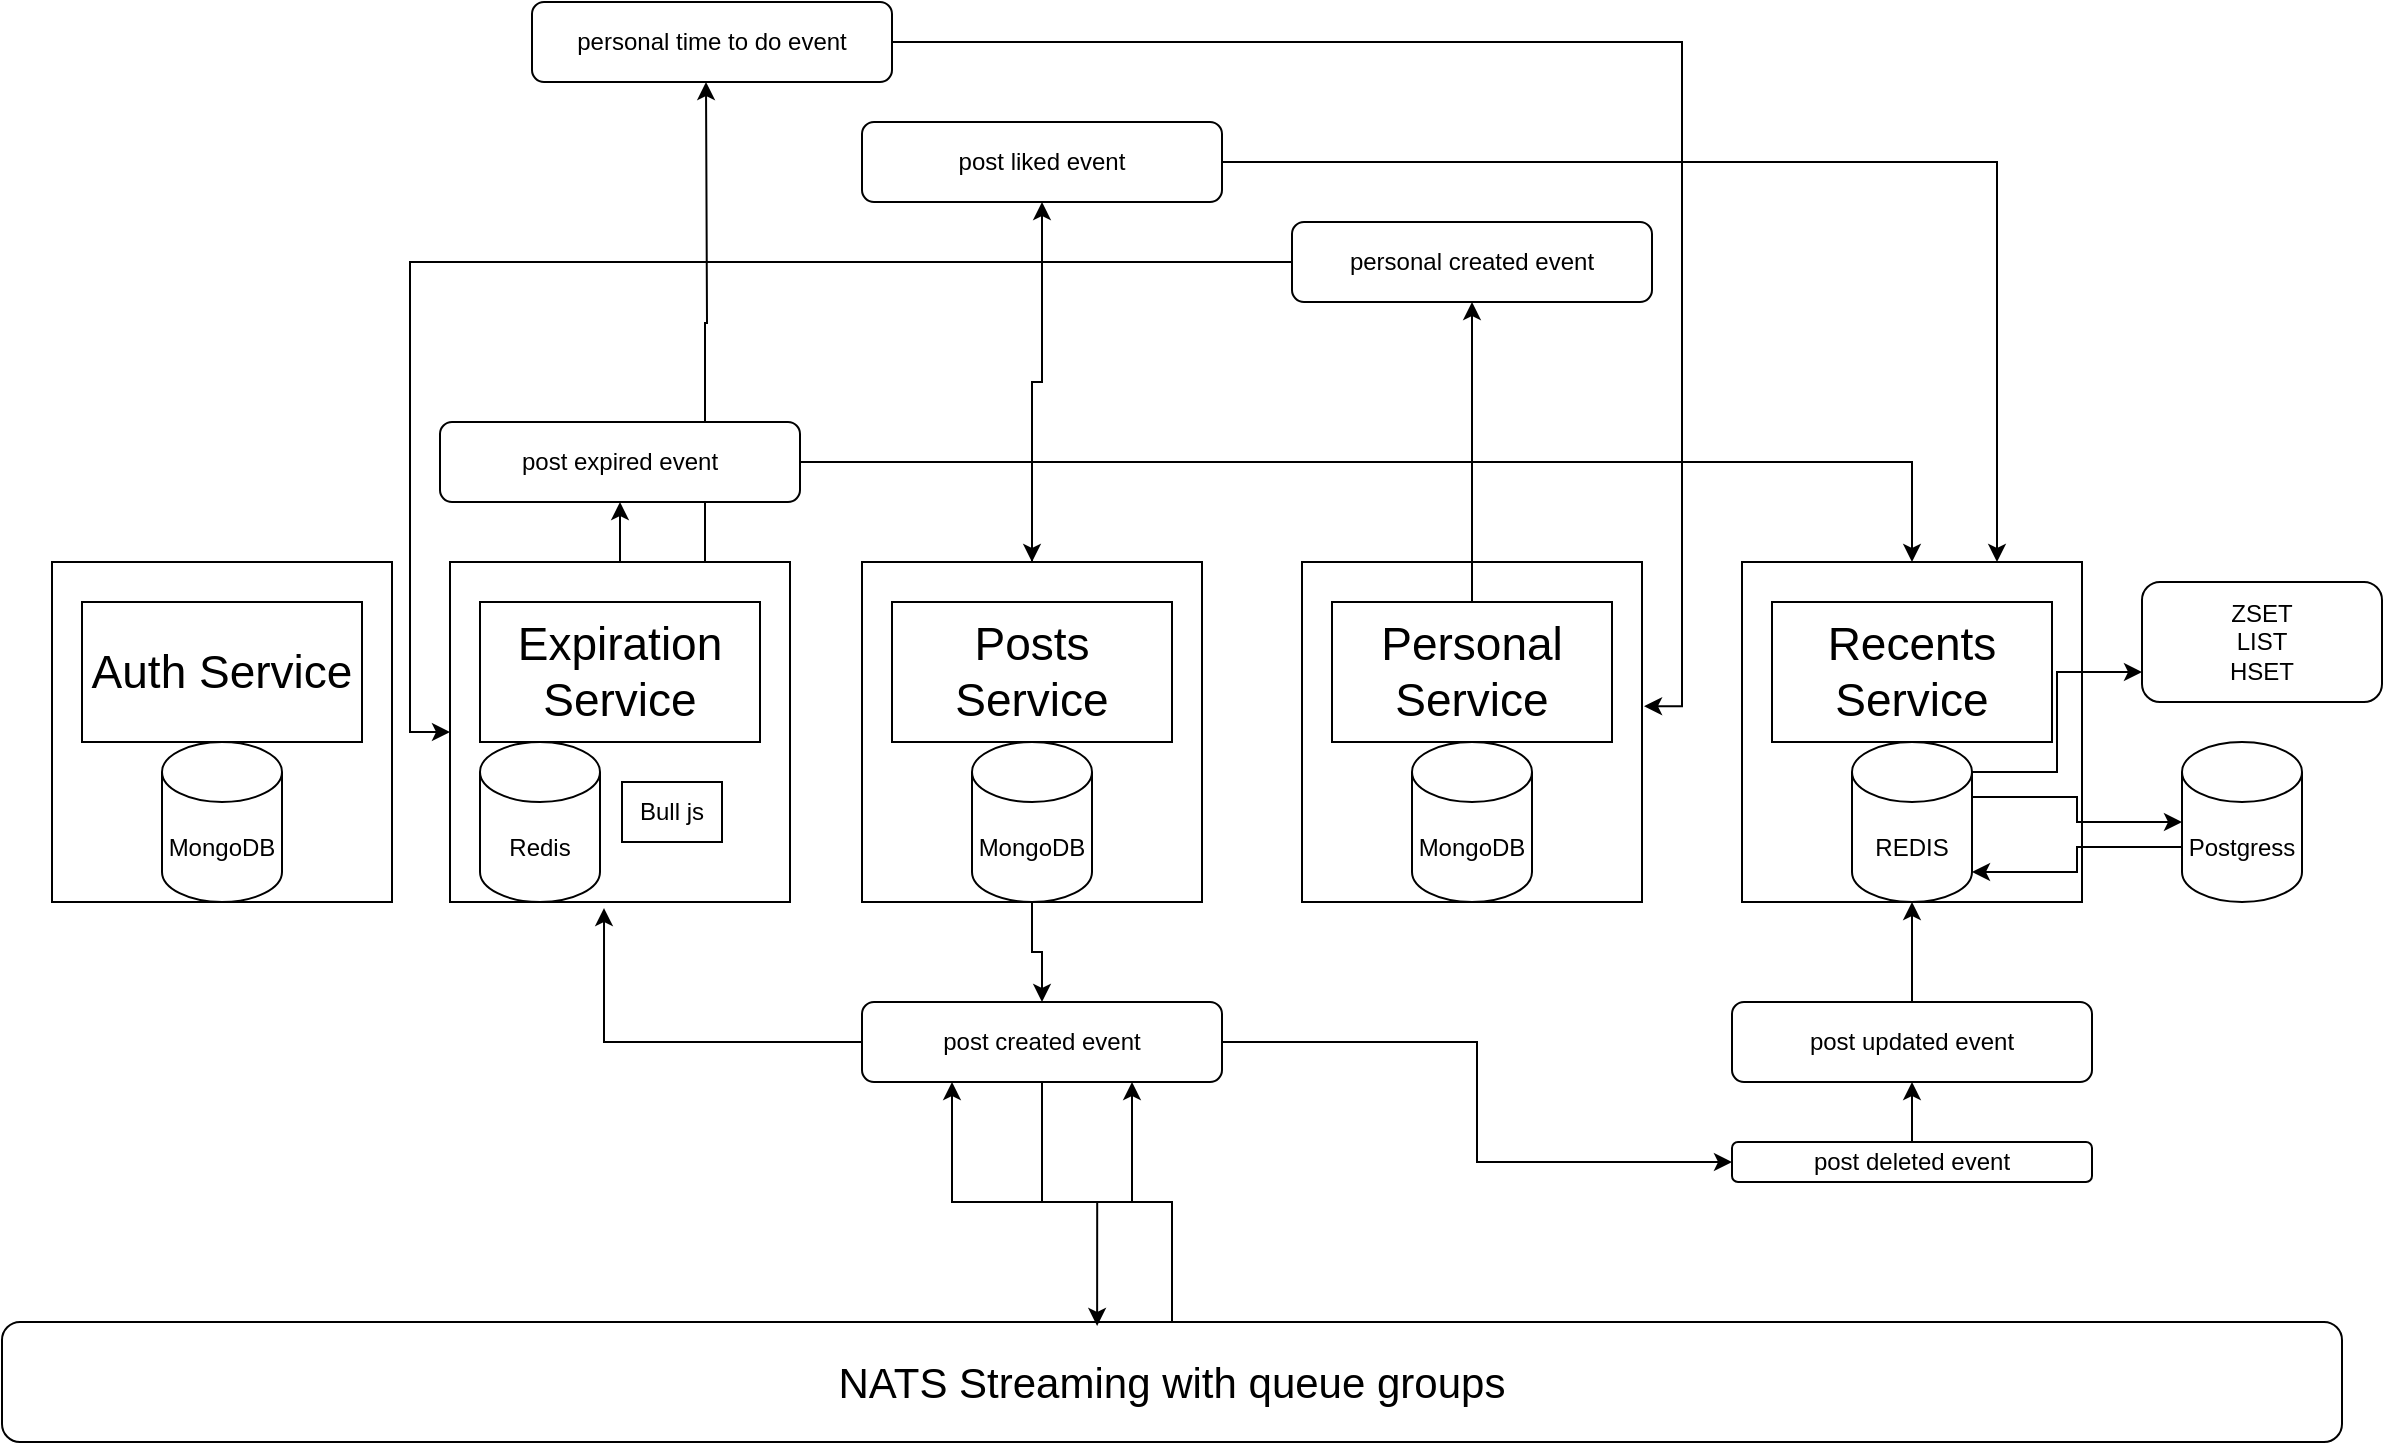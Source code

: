 <mxfile version="13.9.9" type="device"><diagram id="e3oMDLSyLdUQg3QefBCn" name="Page-2"><mxGraphModel dx="2062" dy="2351" grid="1" gridSize="10" guides="1" tooltips="1" connect="1" arrows="1" fold="1" page="1" pageScale="1" pageWidth="827" pageHeight="1169" math="0" shadow="0"><root><mxCell id="FaN1a8YSIXPk3oamYjXU-0"/><mxCell id="FaN1a8YSIXPk3oamYjXU-1" parent="FaN1a8YSIXPk3oamYjXU-0"/><mxCell id="FaN1a8YSIXPk3oamYjXU-2" value="" style="whiteSpace=wrap;html=1;aspect=fixed;" parent="FaN1a8YSIXPk3oamYjXU-1" vertex="1"><mxGeometry x="45" y="100" width="170" height="170" as="geometry"/></mxCell><mxCell id="FaN1a8YSIXPk3oamYjXU-3" value="&lt;font style=&quot;font-size: 23px&quot;&gt;Auth Service&lt;/font&gt;" style="rounded=0;whiteSpace=wrap;html=1;" parent="FaN1a8YSIXPk3oamYjXU-1" vertex="1"><mxGeometry x="60" y="120" width="140" height="70" as="geometry"/></mxCell><mxCell id="FaN1a8YSIXPk3oamYjXU-27" style="edgeStyle=orthogonalEdgeStyle;rounded=0;orthogonalLoop=1;jettySize=auto;html=1;exitX=0.5;exitY=0;exitDx=0;exitDy=0;entryX=0.5;entryY=1;entryDx=0;entryDy=0;" parent="FaN1a8YSIXPk3oamYjXU-1" source="FaN1a8YSIXPk3oamYjXU-4" target="FaN1a8YSIXPk3oamYjXU-24" edge="1"><mxGeometry relative="1" as="geometry"/></mxCell><mxCell id="FaN1a8YSIXPk3oamYjXU-35" style="edgeStyle=orthogonalEdgeStyle;rounded=0;orthogonalLoop=1;jettySize=auto;html=1;exitX=0.75;exitY=0;exitDx=0;exitDy=0;" parent="FaN1a8YSIXPk3oamYjXU-1" source="FaN1a8YSIXPk3oamYjXU-4" edge="1"><mxGeometry relative="1" as="geometry"><mxPoint x="372" y="-140" as="targetPoint"/></mxGeometry></mxCell><mxCell id="FaN1a8YSIXPk3oamYjXU-4" value="" style="whiteSpace=wrap;html=1;aspect=fixed;" parent="FaN1a8YSIXPk3oamYjXU-1" vertex="1"><mxGeometry x="244" y="100" width="170" height="170" as="geometry"/></mxCell><mxCell id="FaN1a8YSIXPk3oamYjXU-5" value="&lt;font style=&quot;font-size: 23px&quot;&gt;Expiration Service&lt;/font&gt;" style="rounded=0;whiteSpace=wrap;html=1;" parent="FaN1a8YSIXPk3oamYjXU-1" vertex="1"><mxGeometry x="259" y="120" width="140" height="70" as="geometry"/></mxCell><mxCell id="FaN1a8YSIXPk3oamYjXU-17" style="edgeStyle=orthogonalEdgeStyle;rounded=0;orthogonalLoop=1;jettySize=auto;html=1;entryX=0.5;entryY=0;entryDx=0;entryDy=0;" parent="FaN1a8YSIXPk3oamYjXU-1" source="FaN1a8YSIXPk3oamYjXU-6" target="FaN1a8YSIXPk3oamYjXU-16" edge="1"><mxGeometry relative="1" as="geometry"/></mxCell><mxCell id="FaN1a8YSIXPk3oamYjXU-47" style="edgeStyle=orthogonalEdgeStyle;rounded=0;orthogonalLoop=1;jettySize=auto;html=1;" parent="FaN1a8YSIXPk3oamYjXU-1" source="FaN1a8YSIXPk3oamYjXU-6" target="FaN1a8YSIXPk3oamYjXU-46" edge="1"><mxGeometry relative="1" as="geometry"/></mxCell><mxCell id="FaN1a8YSIXPk3oamYjXU-6" value="" style="whiteSpace=wrap;html=1;aspect=fixed;" parent="FaN1a8YSIXPk3oamYjXU-1" vertex="1"><mxGeometry x="450" y="100" width="170" height="170" as="geometry"/></mxCell><mxCell id="FaN1a8YSIXPk3oamYjXU-7" value="&lt;font style=&quot;font-size: 23px&quot;&gt;Posts Service&lt;/font&gt;" style="rounded=0;whiteSpace=wrap;html=1;" parent="FaN1a8YSIXPk3oamYjXU-1" vertex="1"><mxGeometry x="465" y="120" width="140" height="70" as="geometry"/></mxCell><mxCell id="FaN1a8YSIXPk3oamYjXU-8" value="" style="whiteSpace=wrap;html=1;aspect=fixed;" parent="FaN1a8YSIXPk3oamYjXU-1" vertex="1"><mxGeometry x="670" y="100" width="170" height="170" as="geometry"/></mxCell><mxCell id="FaN1a8YSIXPk3oamYjXU-33" style="edgeStyle=orthogonalEdgeStyle;rounded=0;orthogonalLoop=1;jettySize=auto;html=1;entryX=0.5;entryY=1;entryDx=0;entryDy=0;" parent="FaN1a8YSIXPk3oamYjXU-1" source="FaN1a8YSIXPk3oamYjXU-9" target="FaN1a8YSIXPk3oamYjXU-32" edge="1"><mxGeometry relative="1" as="geometry"/></mxCell><mxCell id="FaN1a8YSIXPk3oamYjXU-9" value="&lt;font style=&quot;font-size: 23px&quot;&gt;Personal Service&lt;/font&gt;" style="rounded=0;whiteSpace=wrap;html=1;" parent="FaN1a8YSIXPk3oamYjXU-1" vertex="1"><mxGeometry x="685" y="120" width="140" height="70" as="geometry"/></mxCell><mxCell id="FaN1a8YSIXPk3oamYjXU-10" value="" style="whiteSpace=wrap;html=1;aspect=fixed;" parent="FaN1a8YSIXPk3oamYjXU-1" vertex="1"><mxGeometry x="890" y="100" width="170" height="170" as="geometry"/></mxCell><mxCell id="FaN1a8YSIXPk3oamYjXU-11" value="&lt;font style=&quot;font-size: 23px&quot;&gt;Recents Service&lt;/font&gt;" style="rounded=0;whiteSpace=wrap;html=1;" parent="FaN1a8YSIXPk3oamYjXU-1" vertex="1"><mxGeometry x="905" y="120" width="140" height="70" as="geometry"/></mxCell><mxCell id="FaN1a8YSIXPk3oamYjXU-21" style="edgeStyle=orthogonalEdgeStyle;rounded=0;orthogonalLoop=1;jettySize=auto;html=1;exitX=0.5;exitY=0;exitDx=0;exitDy=0;entryX=0.75;entryY=1;entryDx=0;entryDy=0;" parent="FaN1a8YSIXPk3oamYjXU-1" source="FaN1a8YSIXPk3oamYjXU-12" target="FaN1a8YSIXPk3oamYjXU-16" edge="1"><mxGeometry relative="1" as="geometry"/></mxCell><mxCell id="FaN1a8YSIXPk3oamYjXU-22" style="edgeStyle=orthogonalEdgeStyle;rounded=0;orthogonalLoop=1;jettySize=auto;html=1;entryX=0.25;entryY=1;entryDx=0;entryDy=0;" parent="FaN1a8YSIXPk3oamYjXU-1" source="FaN1a8YSIXPk3oamYjXU-12" target="FaN1a8YSIXPk3oamYjXU-16" edge="1"><mxGeometry relative="1" as="geometry"/></mxCell><mxCell id="FaN1a8YSIXPk3oamYjXU-12" value="&lt;font style=&quot;font-size: 21px&quot;&gt;NATS Streaming with queue groups&lt;/font&gt;" style="rounded=1;whiteSpace=wrap;html=1;" parent="FaN1a8YSIXPk3oamYjXU-1" vertex="1"><mxGeometry x="20" y="480" width="1170" height="60" as="geometry"/></mxCell><mxCell id="FaN1a8YSIXPk3oamYjXU-18" style="edgeStyle=orthogonalEdgeStyle;rounded=0;orthogonalLoop=1;jettySize=auto;html=1;entryX=0.468;entryY=0.033;entryDx=0;entryDy=0;entryPerimeter=0;" parent="FaN1a8YSIXPk3oamYjXU-1" source="FaN1a8YSIXPk3oamYjXU-16" target="FaN1a8YSIXPk3oamYjXU-12" edge="1"><mxGeometry relative="1" as="geometry"/></mxCell><mxCell id="FaN1a8YSIXPk3oamYjXU-19" style="edgeStyle=orthogonalEdgeStyle;rounded=0;orthogonalLoop=1;jettySize=auto;html=1;entryX=0.453;entryY=1.018;entryDx=0;entryDy=0;entryPerimeter=0;" parent="FaN1a8YSIXPk3oamYjXU-1" source="FaN1a8YSIXPk3oamYjXU-16" target="FaN1a8YSIXPk3oamYjXU-4" edge="1"><mxGeometry relative="1" as="geometry"/></mxCell><mxCell id="FaN1a8YSIXPk3oamYjXU-20" style="edgeStyle=orthogonalEdgeStyle;rounded=0;orthogonalLoop=1;jettySize=auto;html=1;entryX=0.5;entryY=1;entryDx=0;entryDy=0;" parent="FaN1a8YSIXPk3oamYjXU-1" source="FaN1a8YSIXPk3oamYjXU-29" target="FaN1a8YSIXPk3oamYjXU-10" edge="1"><mxGeometry relative="1" as="geometry"/></mxCell><mxCell id="FaN1a8YSIXPk3oamYjXU-16" value="post created event" style="rounded=1;whiteSpace=wrap;html=1;" parent="FaN1a8YSIXPk3oamYjXU-1" vertex="1"><mxGeometry x="450" y="320" width="180" height="40" as="geometry"/></mxCell><mxCell id="FaN1a8YSIXPk3oamYjXU-25" style="edgeStyle=orthogonalEdgeStyle;rounded=0;orthogonalLoop=1;jettySize=auto;html=1;" parent="FaN1a8YSIXPk3oamYjXU-1" source="FaN1a8YSIXPk3oamYjXU-24" target="FaN1a8YSIXPk3oamYjXU-10" edge="1"><mxGeometry relative="1" as="geometry"><Array as="points"><mxPoint x="975" y="50"/></Array></mxGeometry></mxCell><mxCell id="FaN1a8YSIXPk3oamYjXU-26" style="edgeStyle=orthogonalEdgeStyle;rounded=0;orthogonalLoop=1;jettySize=auto;html=1;entryX=0.5;entryY=0;entryDx=0;entryDy=0;" parent="FaN1a8YSIXPk3oamYjXU-1" source="FaN1a8YSIXPk3oamYjXU-24" target="FaN1a8YSIXPk3oamYjXU-6" edge="1"><mxGeometry relative="1" as="geometry"/></mxCell><mxCell id="FaN1a8YSIXPk3oamYjXU-24" value="post expired event" style="rounded=1;whiteSpace=wrap;html=1;" parent="FaN1a8YSIXPk3oamYjXU-1" vertex="1"><mxGeometry x="239" y="30" width="180" height="40" as="geometry"/></mxCell><mxCell id="FaN1a8YSIXPk3oamYjXU-31" style="edgeStyle=orthogonalEdgeStyle;rounded=0;orthogonalLoop=1;jettySize=auto;html=1;entryX=0.5;entryY=1;entryDx=0;entryDy=0;" parent="FaN1a8YSIXPk3oamYjXU-1" source="FaN1a8YSIXPk3oamYjXU-28" target="FaN1a8YSIXPk3oamYjXU-29" edge="1"><mxGeometry relative="1" as="geometry"/></mxCell><mxCell id="FaN1a8YSIXPk3oamYjXU-28" value="post deleted event" style="rounded=1;whiteSpace=wrap;html=1;" parent="FaN1a8YSIXPk3oamYjXU-1" vertex="1"><mxGeometry x="885" y="390" width="180" height="20" as="geometry"/></mxCell><mxCell id="FaN1a8YSIXPk3oamYjXU-29" value="post updated event" style="rounded=1;whiteSpace=wrap;html=1;" parent="FaN1a8YSIXPk3oamYjXU-1" vertex="1"><mxGeometry x="885" y="320" width="180" height="40" as="geometry"/></mxCell><mxCell id="FaN1a8YSIXPk3oamYjXU-30" style="edgeStyle=orthogonalEdgeStyle;rounded=0;orthogonalLoop=1;jettySize=auto;html=1;entryX=0;entryY=0.5;entryDx=0;entryDy=0;" parent="FaN1a8YSIXPk3oamYjXU-1" source="FaN1a8YSIXPk3oamYjXU-16" target="FaN1a8YSIXPk3oamYjXU-28" edge="1"><mxGeometry relative="1" as="geometry"><mxPoint x="630" y="340" as="sourcePoint"/><mxPoint x="975" y="270" as="targetPoint"/></mxGeometry></mxCell><mxCell id="FaN1a8YSIXPk3oamYjXU-34" style="edgeStyle=orthogonalEdgeStyle;rounded=0;orthogonalLoop=1;jettySize=auto;html=1;entryX=0;entryY=0.5;entryDx=0;entryDy=0;" parent="FaN1a8YSIXPk3oamYjXU-1" source="FaN1a8YSIXPk3oamYjXU-32" target="FaN1a8YSIXPk3oamYjXU-4" edge="1"><mxGeometry relative="1" as="geometry"/></mxCell><mxCell id="FaN1a8YSIXPk3oamYjXU-32" value="personal created event" style="rounded=1;whiteSpace=wrap;html=1;" parent="FaN1a8YSIXPk3oamYjXU-1" vertex="1"><mxGeometry x="665" y="-70" width="180" height="40" as="geometry"/></mxCell><mxCell id="FaN1a8YSIXPk3oamYjXU-37" style="edgeStyle=orthogonalEdgeStyle;rounded=0;orthogonalLoop=1;jettySize=auto;html=1;entryX=1.006;entryY=0.424;entryDx=0;entryDy=0;entryPerimeter=0;" parent="FaN1a8YSIXPk3oamYjXU-1" source="FaN1a8YSIXPk3oamYjXU-36" target="FaN1a8YSIXPk3oamYjXU-8" edge="1"><mxGeometry relative="1" as="geometry"/></mxCell><mxCell id="FaN1a8YSIXPk3oamYjXU-36" value="personal time to do event" style="rounded=1;whiteSpace=wrap;html=1;" parent="FaN1a8YSIXPk3oamYjXU-1" vertex="1"><mxGeometry x="285" y="-180" width="180" height="40" as="geometry"/></mxCell><mxCell id="FaN1a8YSIXPk3oamYjXU-44" style="edgeStyle=orthogonalEdgeStyle;rounded=0;orthogonalLoop=1;jettySize=auto;html=1;exitX=1;exitY=0;exitDx=0;exitDy=27.5;exitPerimeter=0;entryX=0;entryY=0.5;entryDx=0;entryDy=0;entryPerimeter=0;" parent="FaN1a8YSIXPk3oamYjXU-1" source="FaN1a8YSIXPk3oamYjXU-38" target="FaN1a8YSIXPk3oamYjXU-43" edge="1"><mxGeometry relative="1" as="geometry"/></mxCell><mxCell id="FaN1a8YSIXPk3oamYjXU-53" style="edgeStyle=orthogonalEdgeStyle;rounded=0;orthogonalLoop=1;jettySize=auto;html=1;exitX=1;exitY=0;exitDx=0;exitDy=15;exitPerimeter=0;entryX=0;entryY=0.75;entryDx=0;entryDy=0;" parent="FaN1a8YSIXPk3oamYjXU-1" source="FaN1a8YSIXPk3oamYjXU-38" target="FaN1a8YSIXPk3oamYjXU-52" edge="1"><mxGeometry relative="1" as="geometry"/></mxCell><mxCell id="FaN1a8YSIXPk3oamYjXU-38" value="REDIS&lt;span style=&quot;color: rgba(0 , 0 , 0 , 0) ; font-family: monospace ; font-size: 0px&quot;&gt;%3CmxGraphModel%3E%3Croot%3E%3CmxCell%20id%3D%220%22%2F%3E%3CmxCell%20id%3D%221%22%20parent%3D%220%22%2F%3E%3CmxCell%20id%3D%222%22%20value%3D%22post%20created%20event%22%20style%3D%22rounded%3D1%3BwhiteSpace%3Dwrap%3Bhtml%3D1%3B%22%20vertex%3D%221%22%20parent%3D%221%22%3E%3CmxGeometry%20x%3D%22450%22%20y%3D%22320%22%20width%3D%22180%22%20height%3D%2240%22%20as%3D%22geometry%22%2F%3E%3C%2FmxCell%3E%3C%2Froot%3E%3C%2FmxGraphModel%3E&lt;/span&gt;" style="shape=cylinder3;whiteSpace=wrap;html=1;boundedLbl=1;backgroundOutline=1;size=15;" parent="FaN1a8YSIXPk3oamYjXU-1" vertex="1"><mxGeometry x="945" y="190" width="60" height="80" as="geometry"/></mxCell><mxCell id="FaN1a8YSIXPk3oamYjXU-39" value="MongoDB" style="shape=cylinder3;whiteSpace=wrap;html=1;boundedLbl=1;backgroundOutline=1;size=15;" parent="FaN1a8YSIXPk3oamYjXU-1" vertex="1"><mxGeometry x="505" y="190" width="60" height="80" as="geometry"/></mxCell><mxCell id="FaN1a8YSIXPk3oamYjXU-40" value="MongoDB" style="shape=cylinder3;whiteSpace=wrap;html=1;boundedLbl=1;backgroundOutline=1;size=15;" parent="FaN1a8YSIXPk3oamYjXU-1" vertex="1"><mxGeometry x="725" y="190" width="60" height="80" as="geometry"/></mxCell><mxCell id="FaN1a8YSIXPk3oamYjXU-41" value="Redis" style="shape=cylinder3;whiteSpace=wrap;html=1;boundedLbl=1;backgroundOutline=1;size=15;" parent="FaN1a8YSIXPk3oamYjXU-1" vertex="1"><mxGeometry x="259" y="190" width="60" height="80" as="geometry"/></mxCell><mxCell id="FaN1a8YSIXPk3oamYjXU-42" value="MongoDB" style="shape=cylinder3;whiteSpace=wrap;html=1;boundedLbl=1;backgroundOutline=1;size=15;" parent="FaN1a8YSIXPk3oamYjXU-1" vertex="1"><mxGeometry x="100" y="190" width="60" height="80" as="geometry"/></mxCell><mxCell id="FaN1a8YSIXPk3oamYjXU-45" style="edgeStyle=orthogonalEdgeStyle;rounded=0;orthogonalLoop=1;jettySize=auto;html=1;exitX=0;exitY=0;exitDx=0;exitDy=52.5;exitPerimeter=0;entryX=1;entryY=1;entryDx=0;entryDy=-15;entryPerimeter=0;" parent="FaN1a8YSIXPk3oamYjXU-1" source="FaN1a8YSIXPk3oamYjXU-43" target="FaN1a8YSIXPk3oamYjXU-38" edge="1"><mxGeometry relative="1" as="geometry"/></mxCell><mxCell id="FaN1a8YSIXPk3oamYjXU-43" value="Postgress" style="shape=cylinder3;whiteSpace=wrap;html=1;boundedLbl=1;backgroundOutline=1;size=15;" parent="FaN1a8YSIXPk3oamYjXU-1" vertex="1"><mxGeometry x="1110" y="190" width="60" height="80" as="geometry"/></mxCell><mxCell id="FaN1a8YSIXPk3oamYjXU-48" style="edgeStyle=orthogonalEdgeStyle;rounded=0;orthogonalLoop=1;jettySize=auto;html=1;exitX=1;exitY=0.5;exitDx=0;exitDy=0;entryX=0.75;entryY=0;entryDx=0;entryDy=0;" parent="FaN1a8YSIXPk3oamYjXU-1" source="FaN1a8YSIXPk3oamYjXU-46" target="FaN1a8YSIXPk3oamYjXU-10" edge="1"><mxGeometry relative="1" as="geometry"/></mxCell><mxCell id="FaN1a8YSIXPk3oamYjXU-46" value="post liked event" style="rounded=1;whiteSpace=wrap;html=1;" parent="FaN1a8YSIXPk3oamYjXU-1" vertex="1"><mxGeometry x="450" y="-120" width="180" height="40" as="geometry"/></mxCell><mxCell id="FaN1a8YSIXPk3oamYjXU-52" value="ZSET&lt;br&gt;LIST&lt;br&gt;HSET" style="rounded=1;whiteSpace=wrap;html=1;" parent="FaN1a8YSIXPk3oamYjXU-1" vertex="1"><mxGeometry x="1090" y="110" width="120" height="60" as="geometry"/></mxCell><mxCell id="38WdZO9g9IPboT1zDLcL-0" value="Bull js" style="rounded=0;whiteSpace=wrap;html=1;" parent="FaN1a8YSIXPk3oamYjXU-1" vertex="1"><mxGeometry x="330" y="210" width="50" height="30" as="geometry"/></mxCell></root></mxGraphModel></diagram></mxfile>